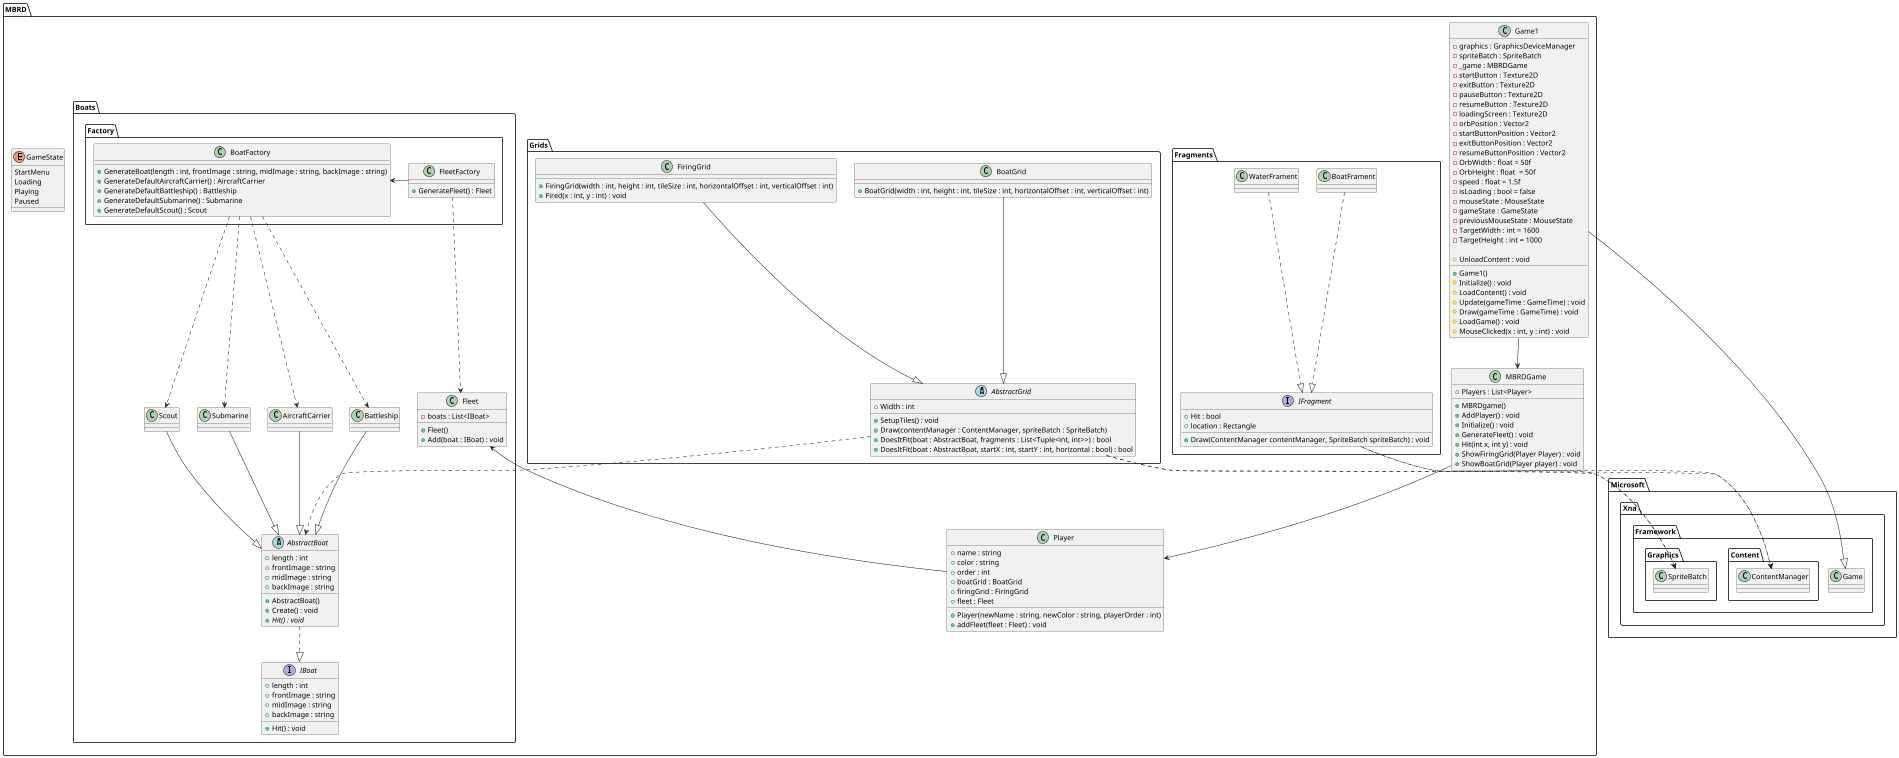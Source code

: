 ﻿@startuml
set namespaceSeparator ::
scale max 1900 width

MBRD::Game1 -up-|> Microsoft::Xna::Framework::Game
MBRD::Game1 --> MBRD::MBRDGame 
MBRD::Game1::GameState -right-> MBRD::GameState
MBRD::MBRDGame --> MBRD::Player

MBRD::Boats::Fleet <-- MBRD::Player 
MBRD::Boats::AbstractBoat ..|> MBRD::Boats::IBoat
MBRD::Boats::AircraftCarrier --|> MBRD::Boats::AbstractBoat
MBRD::Boats::Battleship --|> MBRD::Boats::AbstractBoat
MBRD::Boats::Scout --|> MBRD::Boats::AbstractBoat
MBRD::Boats::Submarine --|> MBRD::Boats::AbstractBoat
MBRD::Boats::Fleet::add .up.> MBRD::Boats::IBoat 

MBRD::Boats::Factory::FleetFactory ..> MBRD::Boats::Fleet
MBRD::Boats::Factory::FleetFactory -left-> MBRD::Boats::Factory::BoatFactory
MBRD::Boats::Factory::BoatFactory ..> MBRD::Boats::AircraftCarrier 
MBRD::Boats::Factory::BoatFactory ..> MBRD::Boats::Battleship 
MBRD::Boats::Factory::BoatFactory ..> MBRD::Boats::Scout 
MBRD::Boats::Factory::BoatFactory ..> MBRD::Boats::Submarine 

MBRD::Fragments::BoatFrament ..|> MBRD::Fragments::IFragment
MBRD::Fragments::WaterFrament ..|> MBRD::Fragments::IFragment

MBRD::Fragments::IFragment ..> Microsoft::Xna::Framework::Content::ContentManager
MBRD::Fragments::IFragment .up.> Microsoft::Xna::Framework::Graphics::SpriteBatch

MBRD::Grids::AbstractGrid ..> Microsoft::Xna::Framework::Content::ContentManager
MBRD::Grids::AbstractGrid ..> Microsoft::Xna::Framework::Graphics::SpriteBatch
MBRD::Grids::AbstractGrid ..> MBRD::Boats::AbstractBoat

MBRD::Grids::BoatGrid --|> MBRD::Grids::AbstractGrid
MBRD::Grids::FiringGrid --|> MBRD::Grids::AbstractGrid

class MBRD::MBRDGame {
  +Players : List<Player>

  +MBRDgame()
  +AddPlayer() : void
  +Initialize() : void
  +GenerateFleet() : void
  +Hit(int x, int y) : void
  +ShowFiringGrid(Player Player) : void
  +ShowBoatGrid(Player player) : void  
}

class MBRD::Player {
  +name : string 
  +color : string 
  +order : int 
  +boatGrid : BoatGrid 
  +firingGrid : FiringGrid 
  +fleet : Fleet

  +Player(newName : string, newColor : string, playerOrder : int)
  +addFleet(fleet : Fleet) : void 
}

class MBRD::Boats::Fleet {
  -boats : List<IBoat>

  +Fleet()
  +Add(boat : IBoat) : void 
}

interface MBRD::Boats::IBoat {
  +length : int 
  +frontImage : string 
  +midImage : string 
  +backImage : string 

  +Hit() : void 
}

abstract class MBRD::Boats::AbstractBoat{
  +length : int 
  +frontImage : string 
  +midImage : string 
  +backImage : string 

  +AbstractBoat()
  +Create() : void 
  +{abstract} Hit() : void 
}

class MBRD::Boats::AircraftCarrier
class MBRD::Boats::Battleship
class MBRD::Boats::Scout
class MBRD::Boats::Submarine

class MBRD::Boats::Factory::BoatFactory {
  +GenerateBoat(length : int, frontImage : string, midImage : string, backImage : string)
  +GenerateDefaultAircraftCarrier() : AircraftCarrier 
  +GenerateDefaultBattleship() : Battleship 
  +GenerateDefaultSubmarine() : Submarine 
  +GenerateDefaultScout() : Scout 
}

class MBRD::Boats::Factory::FleetFactory {
  +GenerateFleet() : Fleet 
}

abstract class MBRD::Grids::AbstractGrid {
  +Width : int 

  +SetupTiles() : void
  +Draw(contentManager : ContentManager, spriteBatch : SpriteBatch)
  +DoesItFit(boat : AbstractBoat, fragments : List<Tuple<int, int>>) : bool
  +DoesItFit(boat : AbstractBoat, startX : int, startY : int, horizontal : bool) : bool
}

class MBRD::Grids::BoatGrid {
  +BoatGrid(width : int, height : int, tileSize : int, horizontalOffset : int, verticalOffset : int)
}

class MBRD::Grids::FiringGrid {
  +FiringGrid(width : int, height : int, tileSize : int, horizontalOffset : int, verticalOffset : int)
  +Fired(x : int, y : int) : void
}

class MBRD::Game1 {
  -graphics : GraphicsDeviceManager 
  -spriteBatch : SpriteBatch 
  -_game : MBRDGame 
  -startButton : Texture2D 
  -exitButton : Texture2D 
  -pauseButton : Texture2D 
  -resumeButton : Texture2D 
  -loadingScreen : Texture2D 
  -orbPosition : Vector2 
  -startButtonPosition : Vector2 
  -exitButtonPosition : Vector2 
  -resumeButtonPosition : Vector2 
  -OrbWidth : float = 50f
  -OrbHeight : float  = 50f
  -speed : float = 1.5f
  -isLoading : bool = false
  -mouseState : MouseState 
  -gameState : GameState 
  -previousMouseState : MouseState 
  -TargetWidth : int = 1600
  -TargetHeight : int = 1000

  +Game1()
  #Initialize() : void
  #LoadContent() : void
  #UnloadContent : void
  #Update(gameTime : GameTime) : void
  #Draw(gameTime : GameTime) : void
  #LoadGame() : void
  #MouseClicked(x : int, y : int) : void
}

interface MBRD::Fragments::IFragment {
  +Hit : bool 
  +location : Rectangle 

  +Draw(ContentManager contentManager, SpriteBatch spriteBatch) : void
}

class MBRD::Fragments::BoatFrament{
}
class MBRD::Fragments::WaterFrament {
}

enum MBRD::GameState {
 StartMenu
 Loading
 Playing
 Paused
}
@enduml